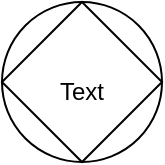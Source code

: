 <mxfile>
    <diagram id="_uJKkSLzmLZDLJYddjUh" name="Page-1">
        <mxGraphModel dx="320" dy="348" grid="1" gridSize="10" guides="1" tooltips="1" connect="1" arrows="1" fold="1" page="1" pageScale="1" pageWidth="850" pageHeight="1100" math="0" shadow="0">
            <root>
                <mxCell id="0"/>
                <mxCell id="1" parent="0"/>
                <mxCell id="2" value="" style="ellipse;whiteSpace=wrap;html=1;" vertex="1" parent="1">
                    <mxGeometry x="130" y="140" width="80" height="80" as="geometry"/>
                </mxCell>
                <mxCell id="3" value="" style="rhombus;whiteSpace=wrap;html=1;" vertex="1" parent="1">
                    <mxGeometry x="130" y="140" width="80" height="80" as="geometry"/>
                </mxCell>
                <mxCell id="5" value="Text" style="text;strokeColor=none;align=center;fillColor=none;html=1;verticalAlign=middle;whiteSpace=wrap;rounded=0;" vertex="1" parent="1">
                    <mxGeometry x="140" y="170" width="60" height="30" as="geometry"/>
                </mxCell>
            </root>
        </mxGraphModel>
    </diagram>
</mxfile>